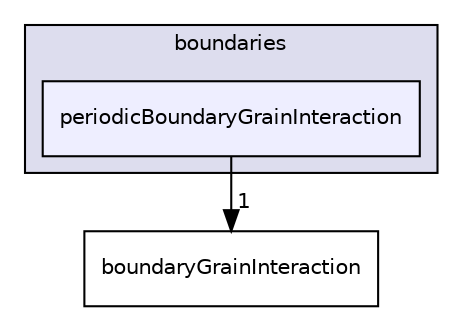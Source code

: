 digraph "src/Interaction/grainInteraction/boundaries/periodicBoundaryGrainInteraction" {
  compound=true
  node [ fontsize="10", fontname="Helvetica"];
  edge [ labelfontsize="10", labelfontname="Helvetica"];
  subgraph clusterdir_0c9c27ba3440783510b698affb2e2d63 {
    graph [ bgcolor="#ddddee", pencolor="black", label="boundaries" fontname="Helvetica", fontsize="10", URL="dir_0c9c27ba3440783510b698affb2e2d63.html"]
  dir_e1edb667e08624acceb91e5ab3b99838 [shape=box, label="periodicBoundaryGrainInteraction", style="filled", fillcolor="#eeeeff", pencolor="black", URL="dir_e1edb667e08624acceb91e5ab3b99838.html"];
  }
  dir_a3eb68e8bd5473f8307c1b49c9ab400f [shape=box label="boundaryGrainInteraction" URL="dir_a3eb68e8bd5473f8307c1b49c9ab400f.html"];
  dir_e1edb667e08624acceb91e5ab3b99838->dir_a3eb68e8bd5473f8307c1b49c9ab400f [headlabel="1", labeldistance=1.5 headhref="dir_000038_000037.html"];
}
